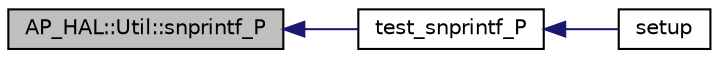 digraph "AP_HAL::Util::snprintf_P"
{
 // INTERACTIVE_SVG=YES
  edge [fontname="Helvetica",fontsize="10",labelfontname="Helvetica",labelfontsize="10"];
  node [fontname="Helvetica",fontsize="10",shape=record];
  rankdir="LR";
  Node1 [label="AP_HAL::Util::snprintf_P",height=0.2,width=0.4,color="black", fillcolor="grey75", style="filled" fontcolor="black"];
  Node1 -> Node2 [dir="back",color="midnightblue",fontsize="10",style="solid",fontname="Helvetica"];
  Node2 [label="test_snprintf_P",height=0.2,width=0.4,color="black", fillcolor="white", style="filled",URL="$AP__HAL__AVR_2examples_2UtilityStringTest_2UtilityStringTest_8pde.html#a7563cdc0dc0c40be65e4f22eb218f26d"];
  Node2 -> Node3 [dir="back",color="midnightblue",fontsize="10",style="solid",fontname="Helvetica"];
  Node3 [label="setup",height=0.2,width=0.4,color="black", fillcolor="white", style="filled",URL="$AP__HAL__AVR_2examples_2UtilityStringTest_2UtilityStringTest_8pde.html#a7dfd9b79bc5a37d7df40207afbc5431f"];
}
